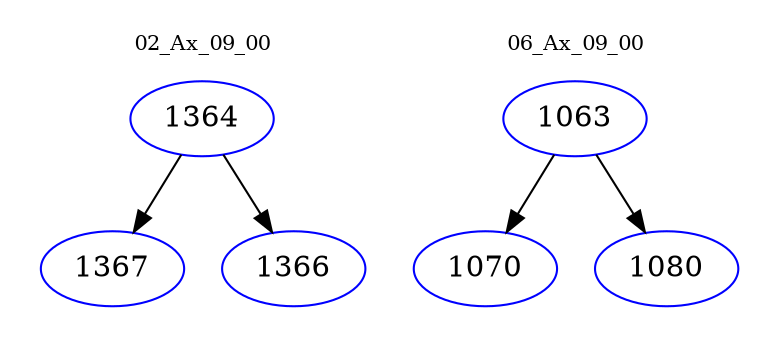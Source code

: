 digraph{
subgraph cluster_0 {
color = white
label = "02_Ax_09_00";
fontsize=10;
T0_1364 [label="1364", color="blue"]
T0_1364 -> T0_1367 [color="black"]
T0_1367 [label="1367", color="blue"]
T0_1364 -> T0_1366 [color="black"]
T0_1366 [label="1366", color="blue"]
}
subgraph cluster_1 {
color = white
label = "06_Ax_09_00";
fontsize=10;
T1_1063 [label="1063", color="blue"]
T1_1063 -> T1_1070 [color="black"]
T1_1070 [label="1070", color="blue"]
T1_1063 -> T1_1080 [color="black"]
T1_1080 [label="1080", color="blue"]
}
}
